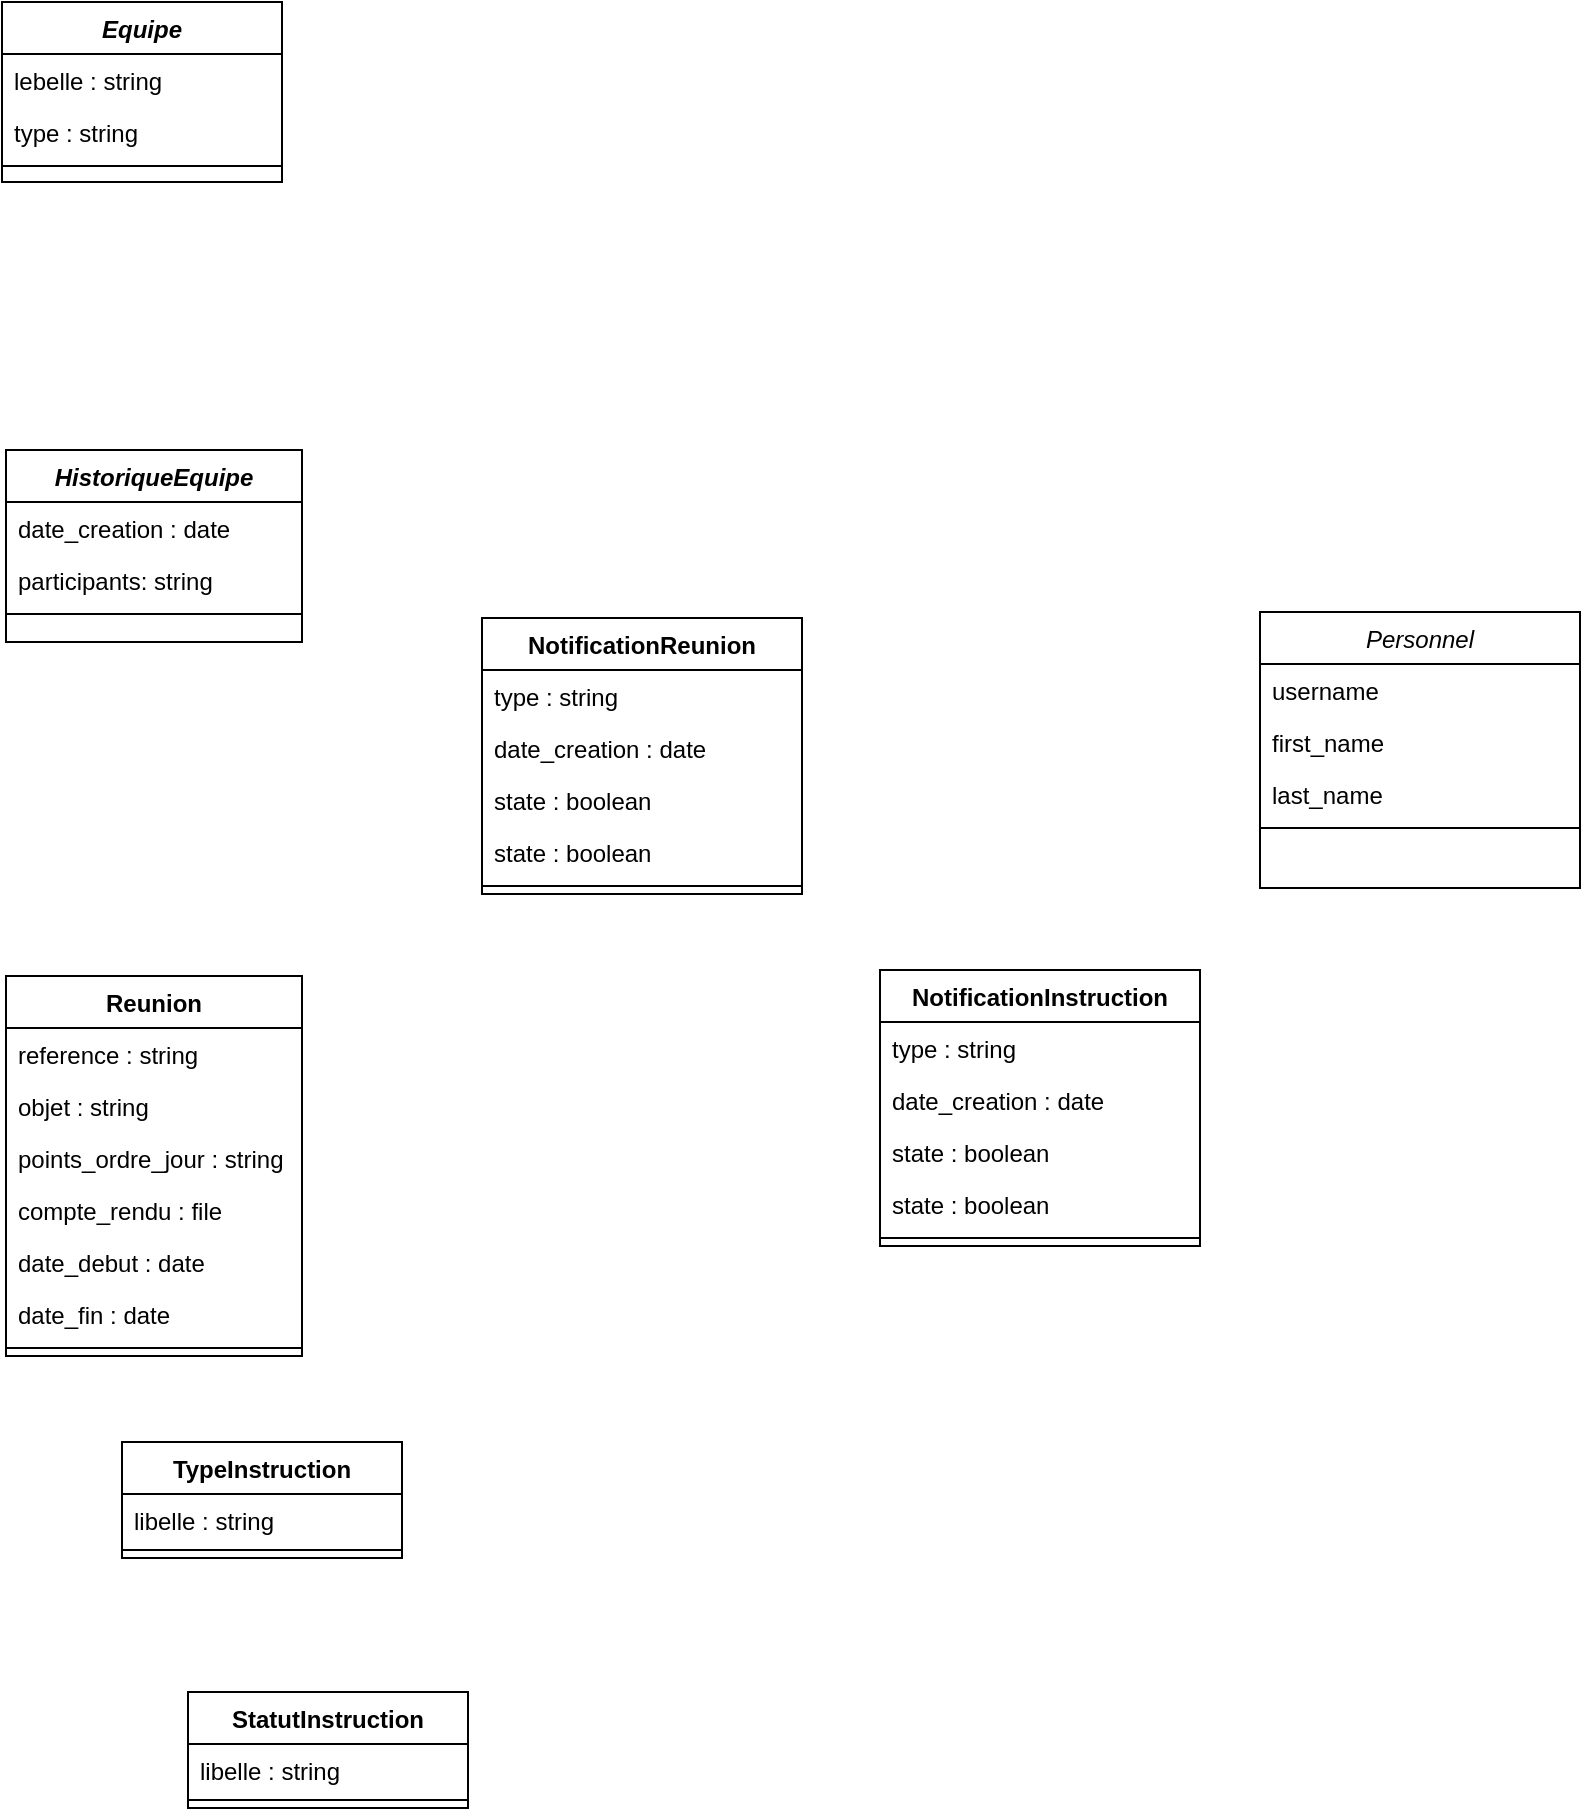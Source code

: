 <mxfile version="24.6.4" type="github">
  <diagram id="C5RBs43oDa-KdzZeNtuy" name="Page-1">
    <mxGraphModel dx="607" dy="340" grid="1" gridSize="10" guides="1" tooltips="1" connect="1" arrows="1" fold="1" page="1" pageScale="1" pageWidth="2339" pageHeight="3300" math="0" shadow="0">
      <root>
        <mxCell id="WIyWlLk6GJQsqaUBKTNV-0" />
        <mxCell id="WIyWlLk6GJQsqaUBKTNV-1" parent="WIyWlLk6GJQsqaUBKTNV-0" />
        <mxCell id="zkfFHV4jXpPFQw0GAbJ--0" value="Personnel" style="swimlane;fontStyle=2;align=center;verticalAlign=top;childLayout=stackLayout;horizontal=1;startSize=26;horizontalStack=0;resizeParent=1;resizeLast=0;collapsible=1;marginBottom=0;rounded=0;shadow=0;strokeWidth=1;" parent="WIyWlLk6GJQsqaUBKTNV-1" vertex="1">
          <mxGeometry x="669" y="345" width="160" height="138" as="geometry">
            <mxRectangle x="230" y="140" width="160" height="26" as="alternateBounds" />
          </mxGeometry>
        </mxCell>
        <mxCell id="zkfFHV4jXpPFQw0GAbJ--1" value="username" style="text;align=left;verticalAlign=top;spacingLeft=4;spacingRight=4;overflow=hidden;rotatable=0;points=[[0,0.5],[1,0.5]];portConstraint=eastwest;" parent="zkfFHV4jXpPFQw0GAbJ--0" vertex="1">
          <mxGeometry y="26" width="160" height="26" as="geometry" />
        </mxCell>
        <mxCell id="zkfFHV4jXpPFQw0GAbJ--2" value="first_name" style="text;align=left;verticalAlign=top;spacingLeft=4;spacingRight=4;overflow=hidden;rotatable=0;points=[[0,0.5],[1,0.5]];portConstraint=eastwest;rounded=0;shadow=0;html=0;" parent="zkfFHV4jXpPFQw0GAbJ--0" vertex="1">
          <mxGeometry y="52" width="160" height="26" as="geometry" />
        </mxCell>
        <mxCell id="zkfFHV4jXpPFQw0GAbJ--3" value="last_name" style="text;align=left;verticalAlign=top;spacingLeft=4;spacingRight=4;overflow=hidden;rotatable=0;points=[[0,0.5],[1,0.5]];portConstraint=eastwest;rounded=0;shadow=0;html=0;" parent="zkfFHV4jXpPFQw0GAbJ--0" vertex="1">
          <mxGeometry y="78" width="160" height="26" as="geometry" />
        </mxCell>
        <mxCell id="zkfFHV4jXpPFQw0GAbJ--4" value="" style="line;html=1;strokeWidth=1;align=left;verticalAlign=middle;spacingTop=-1;spacingLeft=3;spacingRight=3;rotatable=0;labelPosition=right;points=[];portConstraint=eastwest;" parent="zkfFHV4jXpPFQw0GAbJ--0" vertex="1">
          <mxGeometry y="104" width="160" height="8" as="geometry" />
        </mxCell>
        <mxCell id="AS8X80EuWu7S2OwP2VAW-1" value="Equipe" style="swimlane;fontStyle=3;align=center;verticalAlign=top;childLayout=stackLayout;horizontal=1;startSize=26;horizontalStack=0;resizeParent=1;resizeLast=0;collapsible=1;marginBottom=0;rounded=0;shadow=0;strokeWidth=1;" vertex="1" parent="WIyWlLk6GJQsqaUBKTNV-1">
          <mxGeometry x="40" y="40" width="140" height="90" as="geometry">
            <mxRectangle x="230" y="140" width="160" height="26" as="alternateBounds" />
          </mxGeometry>
        </mxCell>
        <mxCell id="AS8X80EuWu7S2OwP2VAW-2" value="lebelle : string" style="text;align=left;verticalAlign=top;spacingLeft=4;spacingRight=4;overflow=hidden;rotatable=0;points=[[0,0.5],[1,0.5]];portConstraint=eastwest;" vertex="1" parent="AS8X80EuWu7S2OwP2VAW-1">
          <mxGeometry y="26" width="140" height="26" as="geometry" />
        </mxCell>
        <mxCell id="AS8X80EuWu7S2OwP2VAW-3" value="type : string" style="text;align=left;verticalAlign=top;spacingLeft=4;spacingRight=4;overflow=hidden;rotatable=0;points=[[0,0.5],[1,0.5]];portConstraint=eastwest;rounded=0;shadow=0;html=0;" vertex="1" parent="AS8X80EuWu7S2OwP2VAW-1">
          <mxGeometry y="52" width="140" height="26" as="geometry" />
        </mxCell>
        <mxCell id="AS8X80EuWu7S2OwP2VAW-5" value="" style="line;html=1;strokeWidth=1;align=left;verticalAlign=middle;spacingTop=-1;spacingLeft=3;spacingRight=3;rotatable=0;labelPosition=right;points=[];portConstraint=eastwest;" vertex="1" parent="AS8X80EuWu7S2OwP2VAW-1">
          <mxGeometry y="78" width="140" height="8" as="geometry" />
        </mxCell>
        <mxCell id="AS8X80EuWu7S2OwP2VAW-6" value="HistoriqueEquipe" style="swimlane;fontStyle=3;align=center;verticalAlign=top;childLayout=stackLayout;horizontal=1;startSize=26;horizontalStack=0;resizeParent=1;resizeLast=0;collapsible=1;marginBottom=0;rounded=0;shadow=0;strokeWidth=1;" vertex="1" parent="WIyWlLk6GJQsqaUBKTNV-1">
          <mxGeometry x="42" y="264" width="148" height="96" as="geometry">
            <mxRectangle x="230" y="140" width="160" height="26" as="alternateBounds" />
          </mxGeometry>
        </mxCell>
        <mxCell id="AS8X80EuWu7S2OwP2VAW-7" value="date_creation : date" style="text;align=left;verticalAlign=top;spacingLeft=4;spacingRight=4;overflow=hidden;rotatable=0;points=[[0,0.5],[1,0.5]];portConstraint=eastwest;" vertex="1" parent="AS8X80EuWu7S2OwP2VAW-6">
          <mxGeometry y="26" width="148" height="26" as="geometry" />
        </mxCell>
        <mxCell id="AS8X80EuWu7S2OwP2VAW-8" value="participants: string" style="text;align=left;verticalAlign=top;spacingLeft=4;spacingRight=4;overflow=hidden;rotatable=0;points=[[0,0.5],[1,0.5]];portConstraint=eastwest;rounded=0;shadow=0;html=0;" vertex="1" parent="AS8X80EuWu7S2OwP2VAW-6">
          <mxGeometry y="52" width="148" height="26" as="geometry" />
        </mxCell>
        <mxCell id="AS8X80EuWu7S2OwP2VAW-9" value="" style="line;html=1;strokeWidth=1;align=left;verticalAlign=middle;spacingTop=-1;spacingLeft=3;spacingRight=3;rotatable=0;labelPosition=right;points=[];portConstraint=eastwest;" vertex="1" parent="AS8X80EuWu7S2OwP2VAW-6">
          <mxGeometry y="78" width="148" height="8" as="geometry" />
        </mxCell>
        <mxCell id="AS8X80EuWu7S2OwP2VAW-18" value="Reunion" style="swimlane;fontStyle=1;align=center;verticalAlign=top;childLayout=stackLayout;horizontal=1;startSize=26;horizontalStack=0;resizeParent=1;resizeParentMax=0;resizeLast=0;collapsible=1;marginBottom=0;whiteSpace=wrap;html=1;" vertex="1" parent="WIyWlLk6GJQsqaUBKTNV-1">
          <mxGeometry x="42" y="527" width="148" height="190" as="geometry" />
        </mxCell>
        <mxCell id="AS8X80EuWu7S2OwP2VAW-19" value="reference : string" style="text;strokeColor=none;fillColor=none;align=left;verticalAlign=top;spacingLeft=4;spacingRight=4;overflow=hidden;rotatable=0;points=[[0,0.5],[1,0.5]];portConstraint=eastwest;whiteSpace=wrap;html=1;" vertex="1" parent="AS8X80EuWu7S2OwP2VAW-18">
          <mxGeometry y="26" width="148" height="26" as="geometry" />
        </mxCell>
        <mxCell id="AS8X80EuWu7S2OwP2VAW-22" value="objet : string" style="text;strokeColor=none;fillColor=none;align=left;verticalAlign=top;spacingLeft=4;spacingRight=4;overflow=hidden;rotatable=0;points=[[0,0.5],[1,0.5]];portConstraint=eastwest;whiteSpace=wrap;html=1;" vertex="1" parent="AS8X80EuWu7S2OwP2VAW-18">
          <mxGeometry y="52" width="148" height="26" as="geometry" />
        </mxCell>
        <mxCell id="AS8X80EuWu7S2OwP2VAW-23" value="points_ordre_jour : string" style="text;strokeColor=none;fillColor=none;align=left;verticalAlign=top;spacingLeft=4;spacingRight=4;overflow=hidden;rotatable=0;points=[[0,0.5],[1,0.5]];portConstraint=eastwest;whiteSpace=wrap;html=1;" vertex="1" parent="AS8X80EuWu7S2OwP2VAW-18">
          <mxGeometry y="78" width="148" height="26" as="geometry" />
        </mxCell>
        <mxCell id="AS8X80EuWu7S2OwP2VAW-24" value="compte_rendu : file" style="text;strokeColor=none;fillColor=none;align=left;verticalAlign=top;spacingLeft=4;spacingRight=4;overflow=hidden;rotatable=0;points=[[0,0.5],[1,0.5]];portConstraint=eastwest;whiteSpace=wrap;html=1;" vertex="1" parent="AS8X80EuWu7S2OwP2VAW-18">
          <mxGeometry y="104" width="148" height="26" as="geometry" />
        </mxCell>
        <mxCell id="AS8X80EuWu7S2OwP2VAW-25" value="date_debut : date" style="text;strokeColor=none;fillColor=none;align=left;verticalAlign=top;spacingLeft=4;spacingRight=4;overflow=hidden;rotatable=0;points=[[0,0.5],[1,0.5]];portConstraint=eastwest;whiteSpace=wrap;html=1;" vertex="1" parent="AS8X80EuWu7S2OwP2VAW-18">
          <mxGeometry y="130" width="148" height="26" as="geometry" />
        </mxCell>
        <mxCell id="AS8X80EuWu7S2OwP2VAW-26" value="date_fin : date" style="text;strokeColor=none;fillColor=none;align=left;verticalAlign=top;spacingLeft=4;spacingRight=4;overflow=hidden;rotatable=0;points=[[0,0.5],[1,0.5]];portConstraint=eastwest;whiteSpace=wrap;html=1;" vertex="1" parent="AS8X80EuWu7S2OwP2VAW-18">
          <mxGeometry y="156" width="148" height="26" as="geometry" />
        </mxCell>
        <mxCell id="AS8X80EuWu7S2OwP2VAW-20" value="" style="line;strokeWidth=1;fillColor=none;align=left;verticalAlign=middle;spacingTop=-1;spacingLeft=3;spacingRight=3;rotatable=0;labelPosition=right;points=[];portConstraint=eastwest;strokeColor=inherit;" vertex="1" parent="AS8X80EuWu7S2OwP2VAW-18">
          <mxGeometry y="182" width="148" height="8" as="geometry" />
        </mxCell>
        <mxCell id="AS8X80EuWu7S2OwP2VAW-35" value="TypeInstruction" style="swimlane;fontStyle=1;align=center;verticalAlign=top;childLayout=stackLayout;horizontal=1;startSize=26;horizontalStack=0;resizeParent=1;resizeParentMax=0;resizeLast=0;collapsible=1;marginBottom=0;whiteSpace=wrap;html=1;" vertex="1" parent="WIyWlLk6GJQsqaUBKTNV-1">
          <mxGeometry x="100" y="760" width="140" height="58" as="geometry" />
        </mxCell>
        <mxCell id="AS8X80EuWu7S2OwP2VAW-36" value="libelle : string" style="text;strokeColor=none;fillColor=none;align=left;verticalAlign=top;spacingLeft=4;spacingRight=4;overflow=hidden;rotatable=0;points=[[0,0.5],[1,0.5]];portConstraint=eastwest;whiteSpace=wrap;html=1;" vertex="1" parent="AS8X80EuWu7S2OwP2VAW-35">
          <mxGeometry y="26" width="140" height="24" as="geometry" />
        </mxCell>
        <mxCell id="AS8X80EuWu7S2OwP2VAW-37" value="" style="line;strokeWidth=1;fillColor=none;align=left;verticalAlign=middle;spacingTop=-1;spacingLeft=3;spacingRight=3;rotatable=0;labelPosition=right;points=[];portConstraint=eastwest;strokeColor=inherit;" vertex="1" parent="AS8X80EuWu7S2OwP2VAW-35">
          <mxGeometry y="50" width="140" height="8" as="geometry" />
        </mxCell>
        <mxCell id="AS8X80EuWu7S2OwP2VAW-39" value="StatutInstruction" style="swimlane;fontStyle=1;align=center;verticalAlign=top;childLayout=stackLayout;horizontal=1;startSize=26;horizontalStack=0;resizeParent=1;resizeParentMax=0;resizeLast=0;collapsible=1;marginBottom=0;whiteSpace=wrap;html=1;" vertex="1" parent="WIyWlLk6GJQsqaUBKTNV-1">
          <mxGeometry x="133" y="885" width="140" height="58" as="geometry" />
        </mxCell>
        <mxCell id="AS8X80EuWu7S2OwP2VAW-40" value="libelle : string" style="text;strokeColor=none;fillColor=none;align=left;verticalAlign=top;spacingLeft=4;spacingRight=4;overflow=hidden;rotatable=0;points=[[0,0.5],[1,0.5]];portConstraint=eastwest;whiteSpace=wrap;html=1;" vertex="1" parent="AS8X80EuWu7S2OwP2VAW-39">
          <mxGeometry y="26" width="140" height="24" as="geometry" />
        </mxCell>
        <mxCell id="AS8X80EuWu7S2OwP2VAW-41" value="" style="line;strokeWidth=1;fillColor=none;align=left;verticalAlign=middle;spacingTop=-1;spacingLeft=3;spacingRight=3;rotatable=0;labelPosition=right;points=[];portConstraint=eastwest;strokeColor=inherit;" vertex="1" parent="AS8X80EuWu7S2OwP2VAW-39">
          <mxGeometry y="50" width="140" height="8" as="geometry" />
        </mxCell>
        <mxCell id="AS8X80EuWu7S2OwP2VAW-42" value="NotificationReunion" style="swimlane;fontStyle=1;align=center;verticalAlign=top;childLayout=stackLayout;horizontal=1;startSize=26;horizontalStack=0;resizeParent=1;resizeParentMax=0;resizeLast=0;collapsible=1;marginBottom=0;whiteSpace=wrap;html=1;" vertex="1" parent="WIyWlLk6GJQsqaUBKTNV-1">
          <mxGeometry x="280" y="348" width="160" height="138" as="geometry" />
        </mxCell>
        <mxCell id="AS8X80EuWu7S2OwP2VAW-43" value="type : string" style="text;strokeColor=none;fillColor=none;align=left;verticalAlign=top;spacingLeft=4;spacingRight=4;overflow=hidden;rotatable=0;points=[[0,0.5],[1,0.5]];portConstraint=eastwest;whiteSpace=wrap;html=1;" vertex="1" parent="AS8X80EuWu7S2OwP2VAW-42">
          <mxGeometry y="26" width="160" height="26" as="geometry" />
        </mxCell>
        <mxCell id="AS8X80EuWu7S2OwP2VAW-46" value="date_creation : date" style="text;strokeColor=none;fillColor=none;align=left;verticalAlign=top;spacingLeft=4;spacingRight=4;overflow=hidden;rotatable=0;points=[[0,0.5],[1,0.5]];portConstraint=eastwest;whiteSpace=wrap;html=1;" vertex="1" parent="AS8X80EuWu7S2OwP2VAW-42">
          <mxGeometry y="52" width="160" height="26" as="geometry" />
        </mxCell>
        <mxCell id="AS8X80EuWu7S2OwP2VAW-47" value="state : boolean" style="text;strokeColor=none;fillColor=none;align=left;verticalAlign=top;spacingLeft=4;spacingRight=4;overflow=hidden;rotatable=0;points=[[0,0.5],[1,0.5]];portConstraint=eastwest;whiteSpace=wrap;html=1;" vertex="1" parent="AS8X80EuWu7S2OwP2VAW-42">
          <mxGeometry y="78" width="160" height="26" as="geometry" />
        </mxCell>
        <mxCell id="AS8X80EuWu7S2OwP2VAW-48" value="state : boolean" style="text;strokeColor=none;fillColor=none;align=left;verticalAlign=top;spacingLeft=4;spacingRight=4;overflow=hidden;rotatable=0;points=[[0,0.5],[1,0.5]];portConstraint=eastwest;whiteSpace=wrap;html=1;" vertex="1" parent="AS8X80EuWu7S2OwP2VAW-42">
          <mxGeometry y="104" width="160" height="26" as="geometry" />
        </mxCell>
        <mxCell id="AS8X80EuWu7S2OwP2VAW-44" value="" style="line;strokeWidth=1;fillColor=none;align=left;verticalAlign=middle;spacingTop=-1;spacingLeft=3;spacingRight=3;rotatable=0;labelPosition=right;points=[];portConstraint=eastwest;strokeColor=inherit;" vertex="1" parent="AS8X80EuWu7S2OwP2VAW-42">
          <mxGeometry y="130" width="160" height="8" as="geometry" />
        </mxCell>
        <mxCell id="AS8X80EuWu7S2OwP2VAW-49" value="NotificationInstruction" style="swimlane;fontStyle=1;align=center;verticalAlign=top;childLayout=stackLayout;horizontal=1;startSize=26;horizontalStack=0;resizeParent=1;resizeParentMax=0;resizeLast=0;collapsible=1;marginBottom=0;whiteSpace=wrap;html=1;" vertex="1" parent="WIyWlLk6GJQsqaUBKTNV-1">
          <mxGeometry x="479" y="524" width="160" height="138" as="geometry" />
        </mxCell>
        <mxCell id="AS8X80EuWu7S2OwP2VAW-50" value="type : string" style="text;strokeColor=none;fillColor=none;align=left;verticalAlign=top;spacingLeft=4;spacingRight=4;overflow=hidden;rotatable=0;points=[[0,0.5],[1,0.5]];portConstraint=eastwest;whiteSpace=wrap;html=1;" vertex="1" parent="AS8X80EuWu7S2OwP2VAW-49">
          <mxGeometry y="26" width="160" height="26" as="geometry" />
        </mxCell>
        <mxCell id="AS8X80EuWu7S2OwP2VAW-51" value="date_creation : date" style="text;strokeColor=none;fillColor=none;align=left;verticalAlign=top;spacingLeft=4;spacingRight=4;overflow=hidden;rotatable=0;points=[[0,0.5],[1,0.5]];portConstraint=eastwest;whiteSpace=wrap;html=1;" vertex="1" parent="AS8X80EuWu7S2OwP2VAW-49">
          <mxGeometry y="52" width="160" height="26" as="geometry" />
        </mxCell>
        <mxCell id="AS8X80EuWu7S2OwP2VAW-52" value="state : boolean" style="text;strokeColor=none;fillColor=none;align=left;verticalAlign=top;spacingLeft=4;spacingRight=4;overflow=hidden;rotatable=0;points=[[0,0.5],[1,0.5]];portConstraint=eastwest;whiteSpace=wrap;html=1;" vertex="1" parent="AS8X80EuWu7S2OwP2VAW-49">
          <mxGeometry y="78" width="160" height="26" as="geometry" />
        </mxCell>
        <mxCell id="AS8X80EuWu7S2OwP2VAW-53" value="state : boolean" style="text;strokeColor=none;fillColor=none;align=left;verticalAlign=top;spacingLeft=4;spacingRight=4;overflow=hidden;rotatable=0;points=[[0,0.5],[1,0.5]];portConstraint=eastwest;whiteSpace=wrap;html=1;" vertex="1" parent="AS8X80EuWu7S2OwP2VAW-49">
          <mxGeometry y="104" width="160" height="26" as="geometry" />
        </mxCell>
        <mxCell id="AS8X80EuWu7S2OwP2VAW-54" value="" style="line;strokeWidth=1;fillColor=none;align=left;verticalAlign=middle;spacingTop=-1;spacingLeft=3;spacingRight=3;rotatable=0;labelPosition=right;points=[];portConstraint=eastwest;strokeColor=inherit;" vertex="1" parent="AS8X80EuWu7S2OwP2VAW-49">
          <mxGeometry y="130" width="160" height="8" as="geometry" />
        </mxCell>
      </root>
    </mxGraphModel>
  </diagram>
</mxfile>
